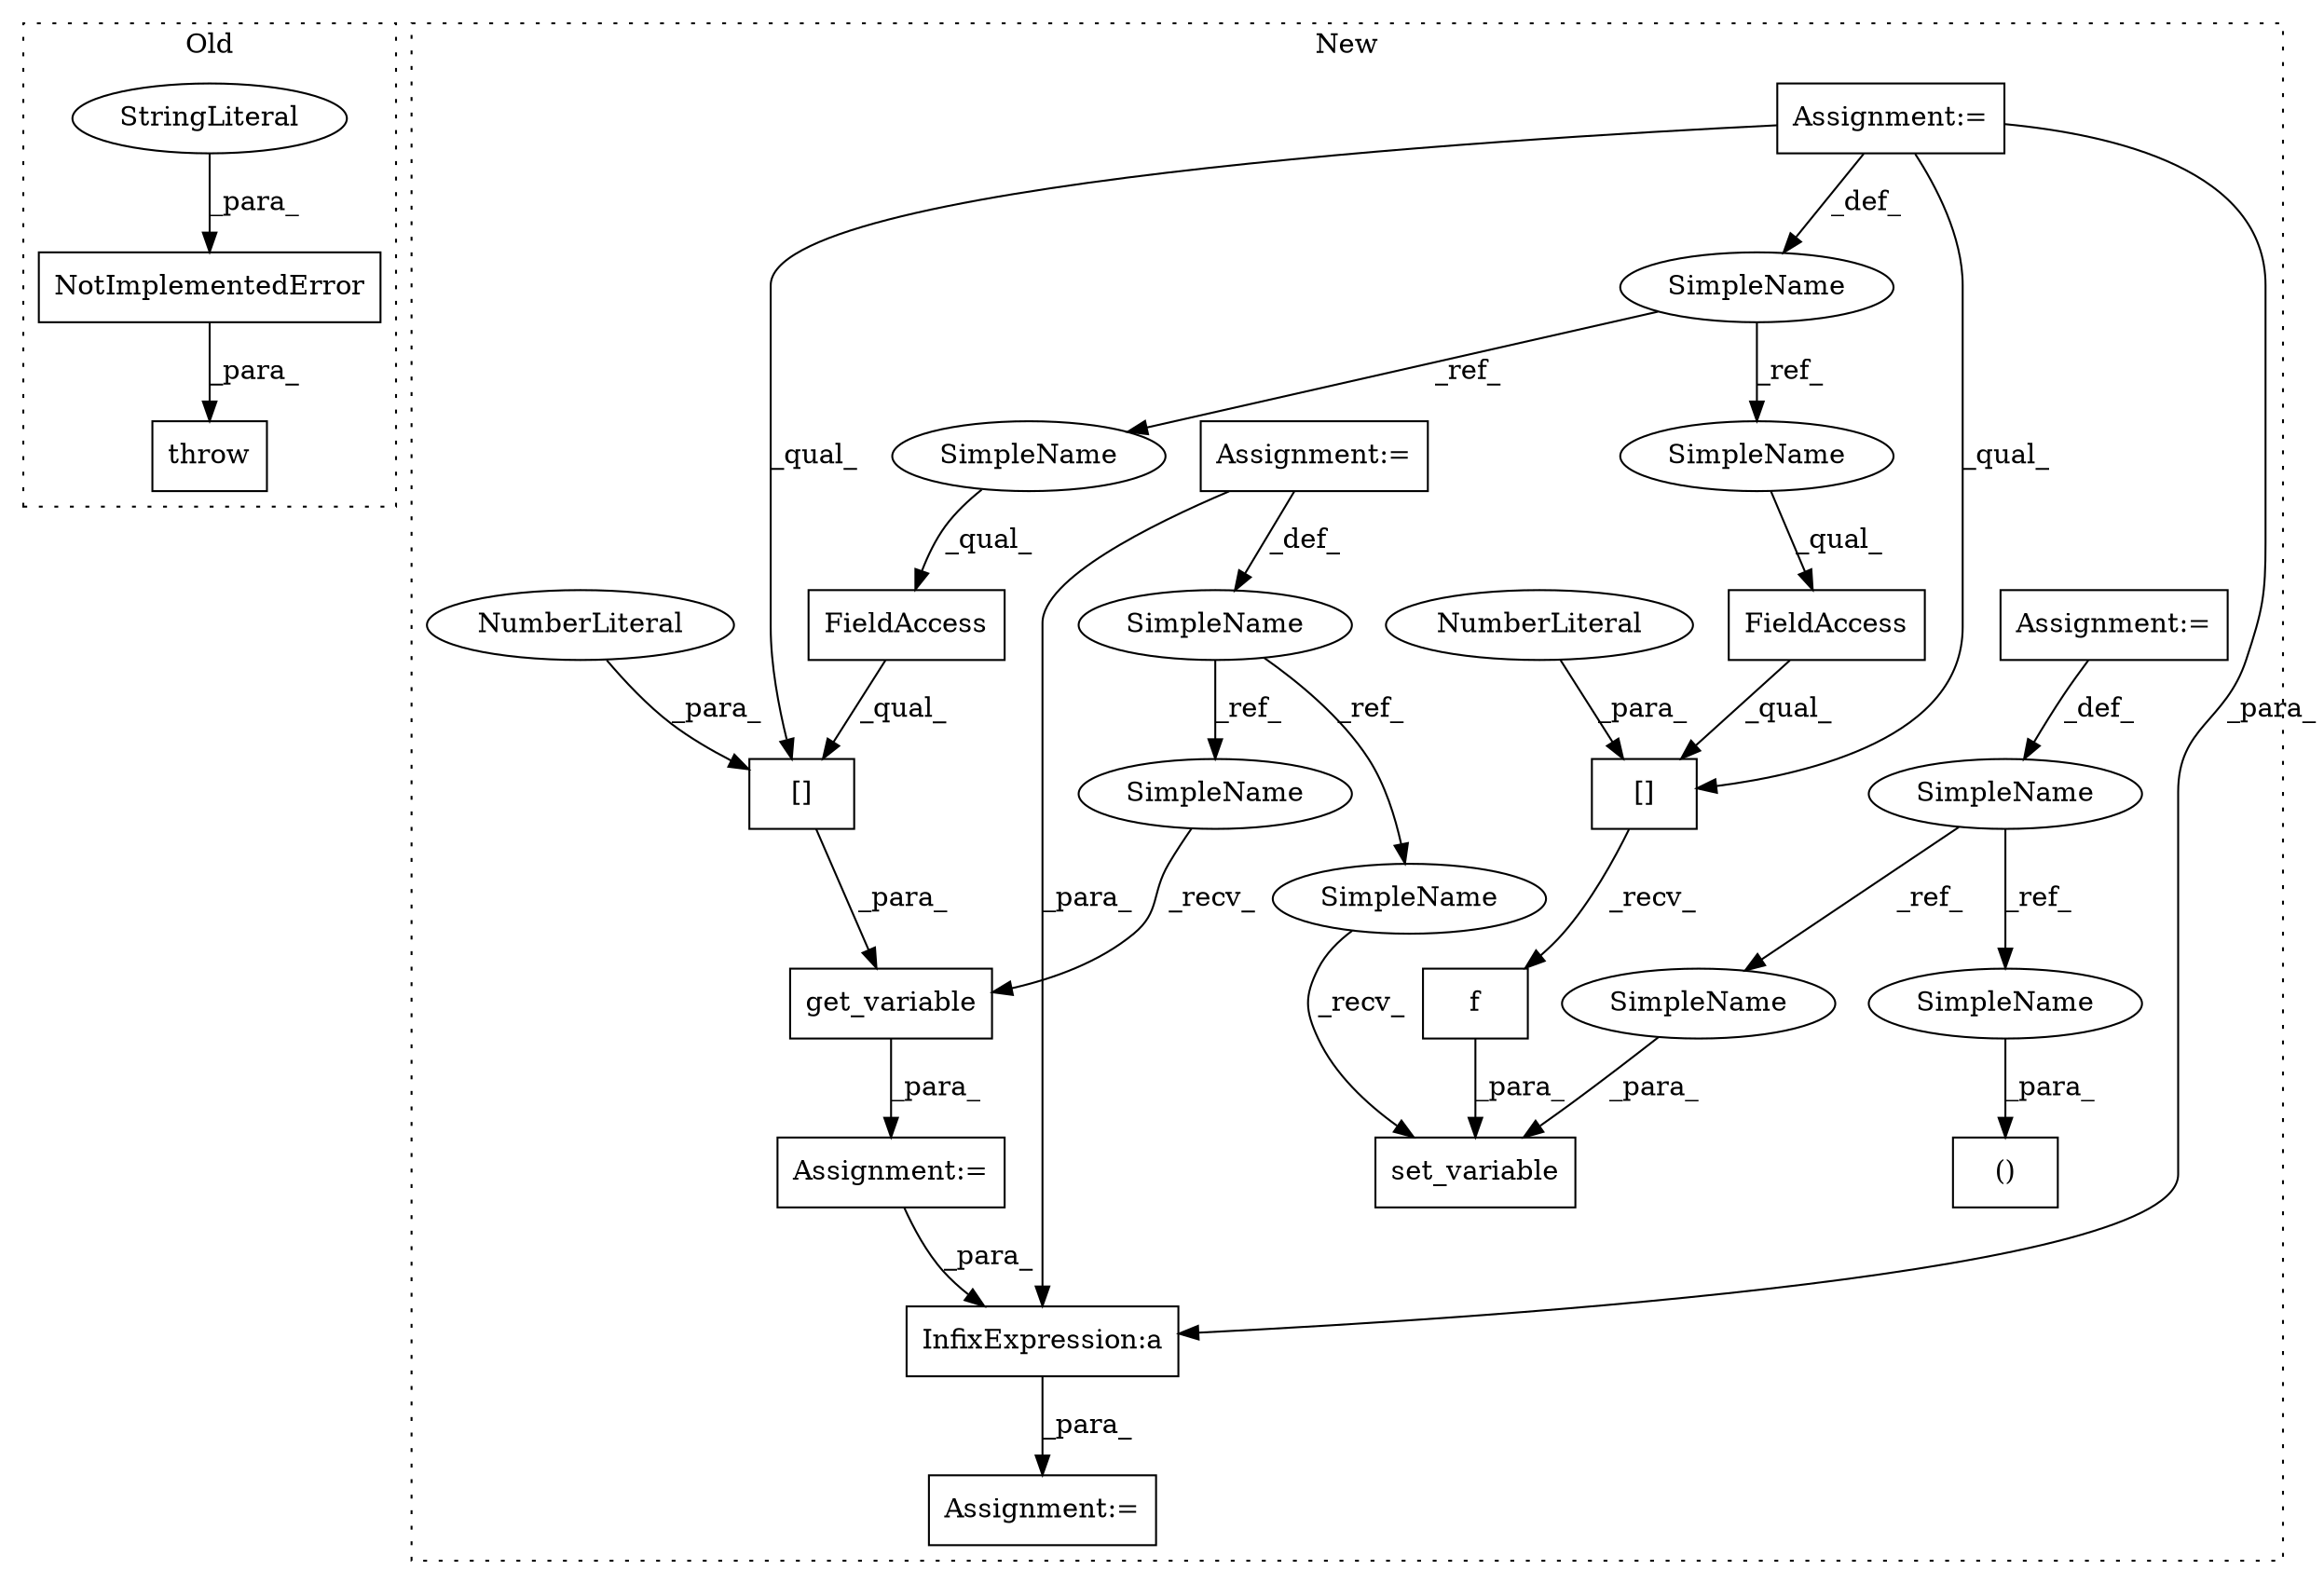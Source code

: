 digraph G {
subgraph cluster0 {
1 [label="NotImplementedError" a="32" s="1458,1521" l="20,1" shape="box"];
3 [label="throw" a="53" s="1452" l="6" shape="box"];
4 [label="StringLiteral" a="45" s="1478" l="43" shape="ellipse"];
label = "Old";
style="dotted";
}
subgraph cluster1 {
2 [label="()" a="106" s="1839" l="25" shape="box"];
5 [label="Assignment:=" a="7" s="1781" l="1" shape="box"];
6 [label="set_variable" a="32" s="1906,1940" l="13,1" shape="box"];
7 [label="Assignment:=" a="7" s="1703" l="4" shape="box"];
8 [label="FieldAccess" a="22" s="1919" l="12" shape="box"];
9 [label="Assignment:=" a="7" s="1789" l="1" shape="box"];
10 [label="FieldAccess" a="22" s="1813" l="11" shape="box"];
11 [label="[]" a="2" s="1813,1826" l="12,1" shape="box"];
12 [label="NumberLiteral" a="34" s="1825" l="1" shape="ellipse"];
13 [label="f" a="32" s="1935" l="3" shape="box"];
14 [label="SimpleName" a="42" s="1703" l="4" shape="ellipse"];
15 [label="SimpleName" a="42" s="1751" l="9" shape="ellipse"];
16 [label="get_variable" a="32" s="1800,1827" l="13,1" shape="box"];
17 [label="Assignment:=" a="7" s="1864" l="2" shape="box"];
18 [label="Assignment:=" a="7" s="1751" l="9" shape="box"];
19 [label="SimpleName" a="42" s="1781" l="1" shape="ellipse"];
20 [label="[]" a="2" s="1919,1933" l="13,1" shape="box"];
21 [label="NumberLiteral" a="34" s="1932" l="1" shape="ellipse"];
22 [label="InfixExpression:a" a="27" s="1873" l="3" shape="box"];
23 [label="SimpleName" a="42" s="1863" l="1" shape="ellipse"];
24 [label="SimpleName" a="42" s="1939" l="1" shape="ellipse"];
25 [label="SimpleName" a="42" s="1813" l="4" shape="ellipse"];
26 [label="SimpleName" a="42" s="1919" l="4" shape="ellipse"];
27 [label="SimpleName" a="42" s="1896" l="9" shape="ellipse"];
28 [label="SimpleName" a="42" s="1790" l="9" shape="ellipse"];
label = "New";
style="dotted";
}
1 -> 3 [label="_para_"];
4 -> 1 [label="_para_"];
5 -> 19 [label="_def_"];
7 -> 14 [label="_def_"];
7 -> 20 [label="_qual_"];
7 -> 11 [label="_qual_"];
7 -> 22 [label="_para_"];
8 -> 20 [label="_qual_"];
9 -> 22 [label="_para_"];
10 -> 11 [label="_qual_"];
11 -> 16 [label="_para_"];
12 -> 11 [label="_para_"];
13 -> 6 [label="_para_"];
14 -> 25 [label="_ref_"];
14 -> 26 [label="_ref_"];
15 -> 27 [label="_ref_"];
15 -> 28 [label="_ref_"];
16 -> 9 [label="_para_"];
18 -> 15 [label="_def_"];
18 -> 22 [label="_para_"];
19 -> 23 [label="_ref_"];
19 -> 24 [label="_ref_"];
20 -> 13 [label="_recv_"];
21 -> 20 [label="_para_"];
22 -> 17 [label="_para_"];
23 -> 2 [label="_para_"];
24 -> 6 [label="_para_"];
25 -> 10 [label="_qual_"];
26 -> 8 [label="_qual_"];
27 -> 6 [label="_recv_"];
28 -> 16 [label="_recv_"];
}